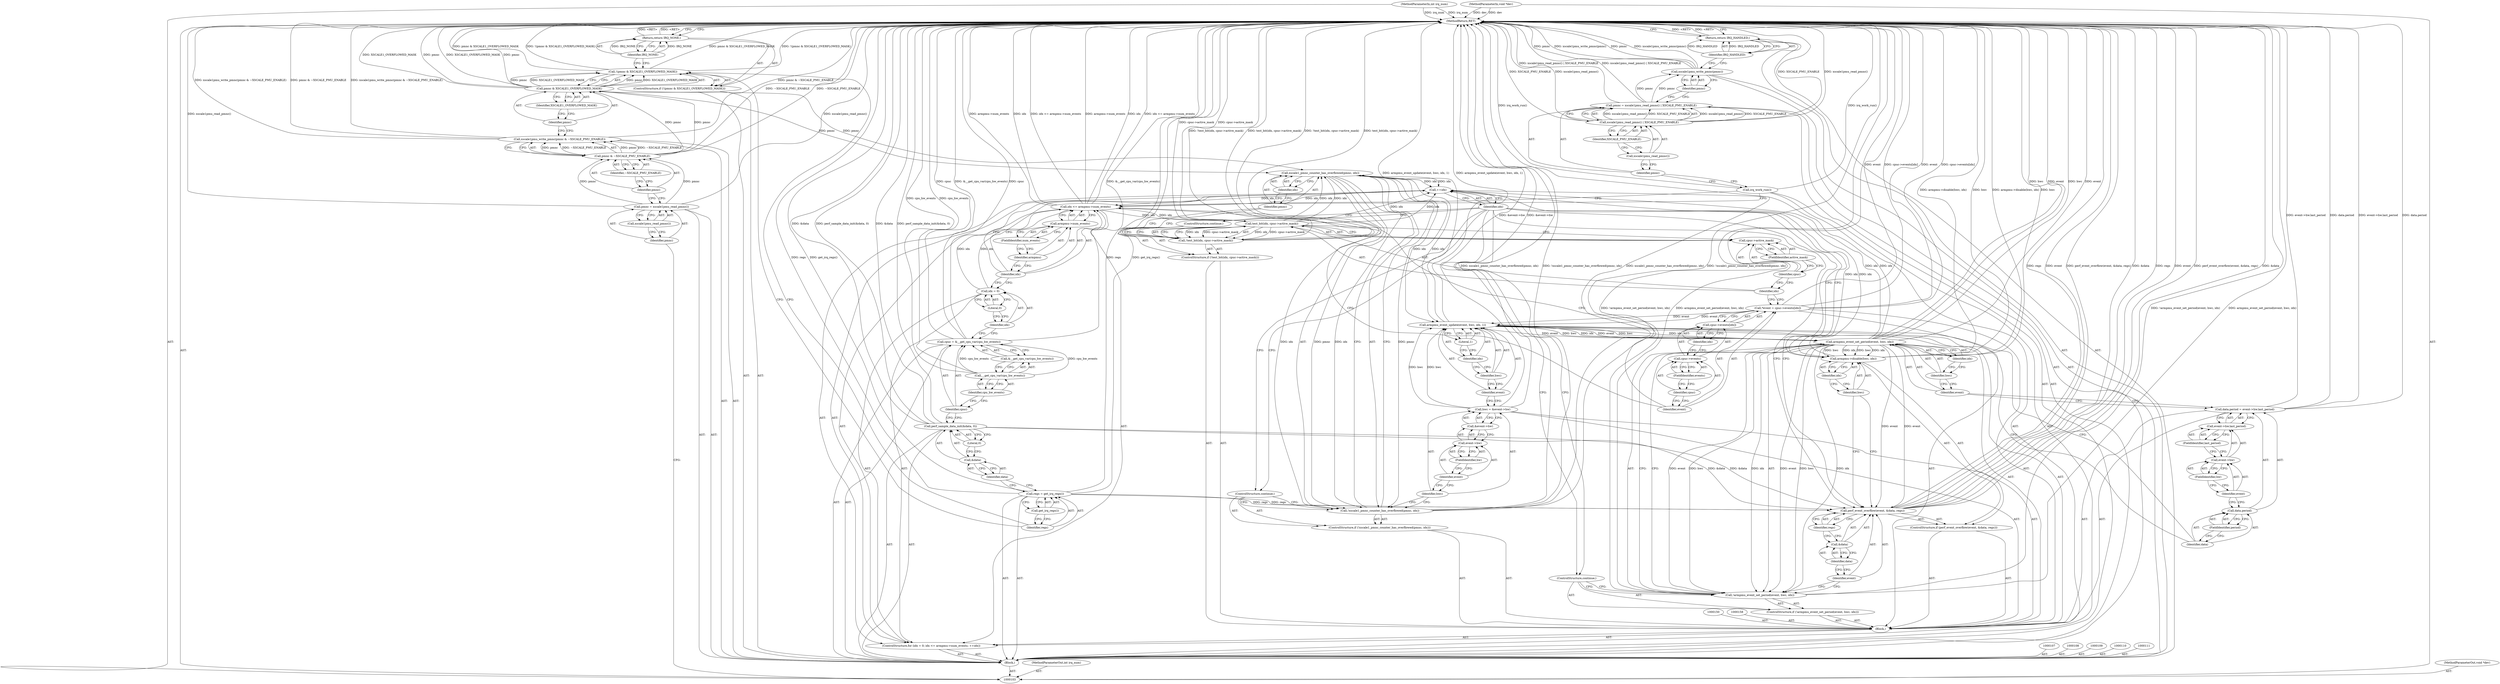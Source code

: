 digraph "0_linux_a8b0ca17b80e92faab46ee7179ba9e99ccb61233_2" {
"1000219" [label="(MethodReturn,RET)"];
"1000104" [label="(MethodParameterIn,int irq_num)"];
"1000334" [label="(MethodParameterOut,int irq_num)"];
"1000105" [label="(MethodParameterIn,void *dev)"];
"1000335" [label="(MethodParameterOut,void *dev)"];
"1000112" [label="(Call,pmnc = xscale1pmu_read_pmnc())"];
"1000113" [label="(Identifier,pmnc)"];
"1000114" [label="(Call,xscale1pmu_read_pmnc())"];
"1000106" [label="(Block,)"];
"1000115" [label="(Call,xscale1pmu_write_pmnc(pmnc & ~XSCALE_PMU_ENABLE))"];
"1000116" [label="(Call,pmnc & ~XSCALE_PMU_ENABLE)"];
"1000117" [label="(Identifier,pmnc)"];
"1000118" [label="(Identifier,~XSCALE_PMU_ENABLE)"];
"1000119" [label="(ControlStructure,if (!(pmnc & XSCALE1_OVERFLOWED_MASK)))"];
"1000123" [label="(Identifier,XSCALE1_OVERFLOWED_MASK)"];
"1000120" [label="(Call,!(pmnc & XSCALE1_OVERFLOWED_MASK))"];
"1000121" [label="(Call,pmnc & XSCALE1_OVERFLOWED_MASK)"];
"1000122" [label="(Identifier,pmnc)"];
"1000124" [label="(Return,return IRQ_NONE;)"];
"1000125" [label="(Identifier,IRQ_NONE)"];
"1000126" [label="(Call,regs = get_irq_regs())"];
"1000127" [label="(Identifier,regs)"];
"1000128" [label="(Call,get_irq_regs())"];
"1000129" [label="(Call,perf_sample_data_init(&data, 0))"];
"1000130" [label="(Call,&data)"];
"1000131" [label="(Identifier,data)"];
"1000132" [label="(Literal,0)"];
"1000133" [label="(Call,cpuc = &__get_cpu_var(cpu_hw_events))"];
"1000134" [label="(Identifier,cpuc)"];
"1000137" [label="(Identifier,cpu_hw_events)"];
"1000135" [label="(Call,&__get_cpu_var(cpu_hw_events))"];
"1000136" [label="(Call,__get_cpu_var(cpu_hw_events))"];
"1000138" [label="(ControlStructure,for (idx = 0; idx <= armpmu->num_events; ++idx))"];
"1000141" [label="(Literal,0)"];
"1000142" [label="(Call,idx <= armpmu->num_events)"];
"1000143" [label="(Identifier,idx)"];
"1000144" [label="(Call,armpmu->num_events)"];
"1000145" [label="(Identifier,armpmu)"];
"1000146" [label="(FieldIdentifier,num_events)"];
"1000147" [label="(Call,++idx)"];
"1000148" [label="(Identifier,idx)"];
"1000139" [label="(Call,idx = 0)"];
"1000140" [label="(Identifier,idx)"];
"1000151" [label="(Call,*event = cpuc->events[idx])"];
"1000152" [label="(Identifier,event)"];
"1000153" [label="(Call,cpuc->events[idx])"];
"1000154" [label="(Call,cpuc->events)"];
"1000155" [label="(Identifier,cpuc)"];
"1000156" [label="(FieldIdentifier,events)"];
"1000157" [label="(Identifier,idx)"];
"1000149" [label="(Block,)"];
"1000162" [label="(Identifier,idx)"];
"1000159" [label="(ControlStructure,if (!test_bit(idx, cpuc->active_mask)))"];
"1000163" [label="(Call,cpuc->active_mask)"];
"1000164" [label="(Identifier,cpuc)"];
"1000165" [label="(FieldIdentifier,active_mask)"];
"1000160" [label="(Call,!test_bit(idx, cpuc->active_mask))"];
"1000161" [label="(Call,test_bit(idx, cpuc->active_mask))"];
"1000166" [label="(ControlStructure,continue;)"];
"1000167" [label="(ControlStructure,if (!xscale1_pmnc_counter_has_overflowed(pmnc, idx)))"];
"1000170" [label="(Identifier,pmnc)"];
"1000171" [label="(Identifier,idx)"];
"1000168" [label="(Call,!xscale1_pmnc_counter_has_overflowed(pmnc, idx))"];
"1000169" [label="(Call,xscale1_pmnc_counter_has_overflowed(pmnc, idx))"];
"1000172" [label="(ControlStructure,continue;)"];
"1000178" [label="(FieldIdentifier,hw)"];
"1000173" [label="(Call,hwc = &event->hw)"];
"1000174" [label="(Identifier,hwc)"];
"1000175" [label="(Call,&event->hw)"];
"1000176" [label="(Call,event->hw)"];
"1000177" [label="(Identifier,event)"];
"1000179" [label="(Call,armpmu_event_update(event, hwc, idx, 1))"];
"1000180" [label="(Identifier,event)"];
"1000181" [label="(Identifier,hwc)"];
"1000182" [label="(Identifier,idx)"];
"1000183" [label="(Literal,1)"];
"1000188" [label="(Call,event->hw.last_period)"];
"1000189" [label="(Call,event->hw)"];
"1000190" [label="(Identifier,event)"];
"1000184" [label="(Call,data.period = event->hw.last_period)"];
"1000185" [label="(Call,data.period)"];
"1000186" [label="(Identifier,data)"];
"1000191" [label="(FieldIdentifier,hw)"];
"1000192" [label="(FieldIdentifier,last_period)"];
"1000187" [label="(FieldIdentifier,period)"];
"1000193" [label="(ControlStructure,if (!armpmu_event_set_period(event, hwc, idx)))"];
"1000196" [label="(Identifier,event)"];
"1000197" [label="(Identifier,hwc)"];
"1000198" [label="(Identifier,idx)"];
"1000194" [label="(Call,!armpmu_event_set_period(event, hwc, idx))"];
"1000195" [label="(Call,armpmu_event_set_period(event, hwc, idx))"];
"1000199" [label="(ControlStructure,continue;)"];
"1000200" [label="(ControlStructure,if (perf_event_overflow(event, &data, regs)))"];
"1000202" [label="(Identifier,event)"];
"1000203" [label="(Call,&data)"];
"1000204" [label="(Identifier,data)"];
"1000205" [label="(Identifier,regs)"];
"1000201" [label="(Call,perf_event_overflow(event, &data, regs))"];
"1000207" [label="(Identifier,hwc)"];
"1000208" [label="(Identifier,idx)"];
"1000206" [label="(Call,armpmu->disable(hwc, idx))"];
"1000209" [label="(Call,irq_work_run())"];
"1000210" [label="(Call,pmnc = xscale1pmu_read_pmnc() | XSCALE_PMU_ENABLE)"];
"1000211" [label="(Identifier,pmnc)"];
"1000214" [label="(Identifier,XSCALE_PMU_ENABLE)"];
"1000212" [label="(Call,xscale1pmu_read_pmnc() | XSCALE_PMU_ENABLE)"];
"1000213" [label="(Call,xscale1pmu_read_pmnc())"];
"1000215" [label="(Call,xscale1pmu_write_pmnc(pmnc))"];
"1000216" [label="(Identifier,pmnc)"];
"1000217" [label="(Return,return IRQ_HANDLED;)"];
"1000218" [label="(Identifier,IRQ_HANDLED)"];
"1000219" -> "1000103"  [label="AST: "];
"1000219" -> "1000124"  [label="CFG: "];
"1000219" -> "1000217"  [label="CFG: "];
"1000124" -> "1000219"  [label="DDG: <RET>"];
"1000217" -> "1000219"  [label="DDG: <RET>"];
"1000184" -> "1000219"  [label="DDG: event->hw.last_period"];
"1000184" -> "1000219"  [label="DDG: data.period"];
"1000142" -> "1000219"  [label="DDG: idx <= armpmu->num_events"];
"1000142" -> "1000219"  [label="DDG: armpmu->num_events"];
"1000142" -> "1000219"  [label="DDG: idx"];
"1000209" -> "1000219"  [label="DDG: irq_work_run()"];
"1000168" -> "1000219"  [label="DDG: xscale1_pmnc_counter_has_overflowed(pmnc, idx)"];
"1000168" -> "1000219"  [label="DDG: !xscale1_pmnc_counter_has_overflowed(pmnc, idx)"];
"1000215" -> "1000219"  [label="DDG: pmnc"];
"1000215" -> "1000219"  [label="DDG: xscale1pmu_write_pmnc(pmnc)"];
"1000105" -> "1000219"  [label="DDG: dev"];
"1000116" -> "1000219"  [label="DDG: ~XSCALE_PMU_ENABLE"];
"1000210" -> "1000219"  [label="DDG: xscale1pmu_read_pmnc() | XSCALE_PMU_ENABLE"];
"1000195" -> "1000219"  [label="DDG: hwc"];
"1000195" -> "1000219"  [label="DDG: event"];
"1000126" -> "1000219"  [label="DDG: get_irq_regs()"];
"1000126" -> "1000219"  [label="DDG: regs"];
"1000201" -> "1000219"  [label="DDG: regs"];
"1000201" -> "1000219"  [label="DDG: event"];
"1000201" -> "1000219"  [label="DDG: perf_event_overflow(event, &data, regs)"];
"1000201" -> "1000219"  [label="DDG: &data"];
"1000129" -> "1000219"  [label="DDG: &data"];
"1000129" -> "1000219"  [label="DDG: perf_sample_data_init(&data, 0)"];
"1000194" -> "1000219"  [label="DDG: !armpmu_event_set_period(event, hwc, idx)"];
"1000194" -> "1000219"  [label="DDG: armpmu_event_set_period(event, hwc, idx)"];
"1000179" -> "1000219"  [label="DDG: armpmu_event_update(event, hwc, idx, 1)"];
"1000104" -> "1000219"  [label="DDG: irq_num"];
"1000112" -> "1000219"  [label="DDG: xscale1pmu_read_pmnc()"];
"1000160" -> "1000219"  [label="DDG: !test_bit(idx, cpuc->active_mask)"];
"1000160" -> "1000219"  [label="DDG: test_bit(idx, cpuc->active_mask)"];
"1000212" -> "1000219"  [label="DDG: XSCALE_PMU_ENABLE"];
"1000212" -> "1000219"  [label="DDG: xscale1pmu_read_pmnc()"];
"1000206" -> "1000219"  [label="DDG: armpmu->disable(hwc, idx)"];
"1000206" -> "1000219"  [label="DDG: hwc"];
"1000121" -> "1000219"  [label="DDG: XSCALE1_OVERFLOWED_MASK"];
"1000121" -> "1000219"  [label="DDG: pmnc"];
"1000151" -> "1000219"  [label="DDG: event"];
"1000151" -> "1000219"  [label="DDG: cpuc->events[idx]"];
"1000133" -> "1000219"  [label="DDG: cpuc"];
"1000133" -> "1000219"  [label="DDG: &__get_cpu_var(cpu_hw_events)"];
"1000115" -> "1000219"  [label="DDG: xscale1pmu_write_pmnc(pmnc & ~XSCALE_PMU_ENABLE)"];
"1000115" -> "1000219"  [label="DDG: pmnc & ~XSCALE_PMU_ENABLE"];
"1000120" -> "1000219"  [label="DDG: pmnc & XSCALE1_OVERFLOWED_MASK"];
"1000120" -> "1000219"  [label="DDG: !(pmnc & XSCALE1_OVERFLOWED_MASK)"];
"1000161" -> "1000219"  [label="DDG: cpuc->active_mask"];
"1000136" -> "1000219"  [label="DDG: cpu_hw_events"];
"1000173" -> "1000219"  [label="DDG: &event->hw"];
"1000104" -> "1000103"  [label="AST: "];
"1000104" -> "1000219"  [label="DDG: irq_num"];
"1000334" -> "1000103"  [label="AST: "];
"1000105" -> "1000103"  [label="AST: "];
"1000105" -> "1000219"  [label="DDG: dev"];
"1000335" -> "1000103"  [label="AST: "];
"1000112" -> "1000106"  [label="AST: "];
"1000112" -> "1000114"  [label="CFG: "];
"1000113" -> "1000112"  [label="AST: "];
"1000114" -> "1000112"  [label="AST: "];
"1000117" -> "1000112"  [label="CFG: "];
"1000112" -> "1000219"  [label="DDG: xscale1pmu_read_pmnc()"];
"1000112" -> "1000116"  [label="DDG: pmnc"];
"1000113" -> "1000112"  [label="AST: "];
"1000113" -> "1000103"  [label="CFG: "];
"1000114" -> "1000113"  [label="CFG: "];
"1000114" -> "1000112"  [label="AST: "];
"1000114" -> "1000113"  [label="CFG: "];
"1000112" -> "1000114"  [label="CFG: "];
"1000106" -> "1000103"  [label="AST: "];
"1000107" -> "1000106"  [label="AST: "];
"1000108" -> "1000106"  [label="AST: "];
"1000109" -> "1000106"  [label="AST: "];
"1000110" -> "1000106"  [label="AST: "];
"1000111" -> "1000106"  [label="AST: "];
"1000112" -> "1000106"  [label="AST: "];
"1000115" -> "1000106"  [label="AST: "];
"1000119" -> "1000106"  [label="AST: "];
"1000126" -> "1000106"  [label="AST: "];
"1000129" -> "1000106"  [label="AST: "];
"1000133" -> "1000106"  [label="AST: "];
"1000138" -> "1000106"  [label="AST: "];
"1000209" -> "1000106"  [label="AST: "];
"1000210" -> "1000106"  [label="AST: "];
"1000215" -> "1000106"  [label="AST: "];
"1000217" -> "1000106"  [label="AST: "];
"1000115" -> "1000106"  [label="AST: "];
"1000115" -> "1000116"  [label="CFG: "];
"1000116" -> "1000115"  [label="AST: "];
"1000122" -> "1000115"  [label="CFG: "];
"1000115" -> "1000219"  [label="DDG: xscale1pmu_write_pmnc(pmnc & ~XSCALE_PMU_ENABLE)"];
"1000115" -> "1000219"  [label="DDG: pmnc & ~XSCALE_PMU_ENABLE"];
"1000116" -> "1000115"  [label="DDG: pmnc"];
"1000116" -> "1000115"  [label="DDG: ~XSCALE_PMU_ENABLE"];
"1000116" -> "1000115"  [label="AST: "];
"1000116" -> "1000118"  [label="CFG: "];
"1000117" -> "1000116"  [label="AST: "];
"1000118" -> "1000116"  [label="AST: "];
"1000115" -> "1000116"  [label="CFG: "];
"1000116" -> "1000219"  [label="DDG: ~XSCALE_PMU_ENABLE"];
"1000116" -> "1000115"  [label="DDG: pmnc"];
"1000116" -> "1000115"  [label="DDG: ~XSCALE_PMU_ENABLE"];
"1000112" -> "1000116"  [label="DDG: pmnc"];
"1000116" -> "1000121"  [label="DDG: pmnc"];
"1000117" -> "1000116"  [label="AST: "];
"1000117" -> "1000112"  [label="CFG: "];
"1000118" -> "1000117"  [label="CFG: "];
"1000118" -> "1000116"  [label="AST: "];
"1000118" -> "1000117"  [label="CFG: "];
"1000116" -> "1000118"  [label="CFG: "];
"1000119" -> "1000106"  [label="AST: "];
"1000120" -> "1000119"  [label="AST: "];
"1000124" -> "1000119"  [label="AST: "];
"1000123" -> "1000121"  [label="AST: "];
"1000123" -> "1000122"  [label="CFG: "];
"1000121" -> "1000123"  [label="CFG: "];
"1000120" -> "1000119"  [label="AST: "];
"1000120" -> "1000121"  [label="CFG: "];
"1000121" -> "1000120"  [label="AST: "];
"1000125" -> "1000120"  [label="CFG: "];
"1000127" -> "1000120"  [label="CFG: "];
"1000120" -> "1000219"  [label="DDG: pmnc & XSCALE1_OVERFLOWED_MASK"];
"1000120" -> "1000219"  [label="DDG: !(pmnc & XSCALE1_OVERFLOWED_MASK)"];
"1000121" -> "1000120"  [label="DDG: pmnc"];
"1000121" -> "1000120"  [label="DDG: XSCALE1_OVERFLOWED_MASK"];
"1000121" -> "1000120"  [label="AST: "];
"1000121" -> "1000123"  [label="CFG: "];
"1000122" -> "1000121"  [label="AST: "];
"1000123" -> "1000121"  [label="AST: "];
"1000120" -> "1000121"  [label="CFG: "];
"1000121" -> "1000219"  [label="DDG: XSCALE1_OVERFLOWED_MASK"];
"1000121" -> "1000219"  [label="DDG: pmnc"];
"1000121" -> "1000120"  [label="DDG: pmnc"];
"1000121" -> "1000120"  [label="DDG: XSCALE1_OVERFLOWED_MASK"];
"1000116" -> "1000121"  [label="DDG: pmnc"];
"1000121" -> "1000169"  [label="DDG: pmnc"];
"1000122" -> "1000121"  [label="AST: "];
"1000122" -> "1000115"  [label="CFG: "];
"1000123" -> "1000122"  [label="CFG: "];
"1000124" -> "1000119"  [label="AST: "];
"1000124" -> "1000125"  [label="CFG: "];
"1000125" -> "1000124"  [label="AST: "];
"1000219" -> "1000124"  [label="CFG: "];
"1000124" -> "1000219"  [label="DDG: <RET>"];
"1000125" -> "1000124"  [label="DDG: IRQ_NONE"];
"1000125" -> "1000124"  [label="AST: "];
"1000125" -> "1000120"  [label="CFG: "];
"1000124" -> "1000125"  [label="CFG: "];
"1000125" -> "1000124"  [label="DDG: IRQ_NONE"];
"1000126" -> "1000106"  [label="AST: "];
"1000126" -> "1000128"  [label="CFG: "];
"1000127" -> "1000126"  [label="AST: "];
"1000128" -> "1000126"  [label="AST: "];
"1000131" -> "1000126"  [label="CFG: "];
"1000126" -> "1000219"  [label="DDG: get_irq_regs()"];
"1000126" -> "1000219"  [label="DDG: regs"];
"1000126" -> "1000201"  [label="DDG: regs"];
"1000127" -> "1000126"  [label="AST: "];
"1000127" -> "1000120"  [label="CFG: "];
"1000128" -> "1000127"  [label="CFG: "];
"1000128" -> "1000126"  [label="AST: "];
"1000128" -> "1000127"  [label="CFG: "];
"1000126" -> "1000128"  [label="CFG: "];
"1000129" -> "1000106"  [label="AST: "];
"1000129" -> "1000132"  [label="CFG: "];
"1000130" -> "1000129"  [label="AST: "];
"1000132" -> "1000129"  [label="AST: "];
"1000134" -> "1000129"  [label="CFG: "];
"1000129" -> "1000219"  [label="DDG: &data"];
"1000129" -> "1000219"  [label="DDG: perf_sample_data_init(&data, 0)"];
"1000129" -> "1000201"  [label="DDG: &data"];
"1000130" -> "1000129"  [label="AST: "];
"1000130" -> "1000131"  [label="CFG: "];
"1000131" -> "1000130"  [label="AST: "];
"1000132" -> "1000130"  [label="CFG: "];
"1000131" -> "1000130"  [label="AST: "];
"1000131" -> "1000126"  [label="CFG: "];
"1000130" -> "1000131"  [label="CFG: "];
"1000132" -> "1000129"  [label="AST: "];
"1000132" -> "1000130"  [label="CFG: "];
"1000129" -> "1000132"  [label="CFG: "];
"1000133" -> "1000106"  [label="AST: "];
"1000133" -> "1000135"  [label="CFG: "];
"1000134" -> "1000133"  [label="AST: "];
"1000135" -> "1000133"  [label="AST: "];
"1000140" -> "1000133"  [label="CFG: "];
"1000133" -> "1000219"  [label="DDG: cpuc"];
"1000133" -> "1000219"  [label="DDG: &__get_cpu_var(cpu_hw_events)"];
"1000136" -> "1000133"  [label="DDG: cpu_hw_events"];
"1000134" -> "1000133"  [label="AST: "];
"1000134" -> "1000129"  [label="CFG: "];
"1000137" -> "1000134"  [label="CFG: "];
"1000137" -> "1000136"  [label="AST: "];
"1000137" -> "1000134"  [label="CFG: "];
"1000136" -> "1000137"  [label="CFG: "];
"1000135" -> "1000133"  [label="AST: "];
"1000135" -> "1000136"  [label="CFG: "];
"1000136" -> "1000135"  [label="AST: "];
"1000133" -> "1000135"  [label="CFG: "];
"1000136" -> "1000135"  [label="AST: "];
"1000136" -> "1000137"  [label="CFG: "];
"1000137" -> "1000136"  [label="AST: "];
"1000135" -> "1000136"  [label="CFG: "];
"1000136" -> "1000219"  [label="DDG: cpu_hw_events"];
"1000136" -> "1000133"  [label="DDG: cpu_hw_events"];
"1000138" -> "1000106"  [label="AST: "];
"1000139" -> "1000138"  [label="AST: "];
"1000142" -> "1000138"  [label="AST: "];
"1000147" -> "1000138"  [label="AST: "];
"1000149" -> "1000138"  [label="AST: "];
"1000141" -> "1000139"  [label="AST: "];
"1000141" -> "1000140"  [label="CFG: "];
"1000139" -> "1000141"  [label="CFG: "];
"1000142" -> "1000138"  [label="AST: "];
"1000142" -> "1000144"  [label="CFG: "];
"1000143" -> "1000142"  [label="AST: "];
"1000144" -> "1000142"  [label="AST: "];
"1000152" -> "1000142"  [label="CFG: "];
"1000209" -> "1000142"  [label="CFG: "];
"1000142" -> "1000219"  [label="DDG: idx <= armpmu->num_events"];
"1000142" -> "1000219"  [label="DDG: armpmu->num_events"];
"1000142" -> "1000219"  [label="DDG: idx"];
"1000139" -> "1000142"  [label="DDG: idx"];
"1000147" -> "1000142"  [label="DDG: idx"];
"1000142" -> "1000161"  [label="DDG: idx"];
"1000143" -> "1000142"  [label="AST: "];
"1000143" -> "1000139"  [label="CFG: "];
"1000143" -> "1000147"  [label="CFG: "];
"1000145" -> "1000143"  [label="CFG: "];
"1000144" -> "1000142"  [label="AST: "];
"1000144" -> "1000146"  [label="CFG: "];
"1000145" -> "1000144"  [label="AST: "];
"1000146" -> "1000144"  [label="AST: "];
"1000142" -> "1000144"  [label="CFG: "];
"1000145" -> "1000144"  [label="AST: "];
"1000145" -> "1000143"  [label="CFG: "];
"1000146" -> "1000145"  [label="CFG: "];
"1000146" -> "1000144"  [label="AST: "];
"1000146" -> "1000145"  [label="CFG: "];
"1000144" -> "1000146"  [label="CFG: "];
"1000147" -> "1000138"  [label="AST: "];
"1000147" -> "1000148"  [label="CFG: "];
"1000148" -> "1000147"  [label="AST: "];
"1000143" -> "1000147"  [label="CFG: "];
"1000147" -> "1000142"  [label="DDG: idx"];
"1000206" -> "1000147"  [label="DDG: idx"];
"1000169" -> "1000147"  [label="DDG: idx"];
"1000161" -> "1000147"  [label="DDG: idx"];
"1000195" -> "1000147"  [label="DDG: idx"];
"1000148" -> "1000147"  [label="AST: "];
"1000148" -> "1000166"  [label="CFG: "];
"1000148" -> "1000172"  [label="CFG: "];
"1000148" -> "1000199"  [label="CFG: "];
"1000148" -> "1000206"  [label="CFG: "];
"1000148" -> "1000201"  [label="CFG: "];
"1000147" -> "1000148"  [label="CFG: "];
"1000139" -> "1000138"  [label="AST: "];
"1000139" -> "1000141"  [label="CFG: "];
"1000140" -> "1000139"  [label="AST: "];
"1000141" -> "1000139"  [label="AST: "];
"1000143" -> "1000139"  [label="CFG: "];
"1000139" -> "1000142"  [label="DDG: idx"];
"1000140" -> "1000139"  [label="AST: "];
"1000140" -> "1000133"  [label="CFG: "];
"1000141" -> "1000140"  [label="CFG: "];
"1000151" -> "1000149"  [label="AST: "];
"1000151" -> "1000153"  [label="CFG: "];
"1000152" -> "1000151"  [label="AST: "];
"1000153" -> "1000151"  [label="AST: "];
"1000162" -> "1000151"  [label="CFG: "];
"1000151" -> "1000219"  [label="DDG: event"];
"1000151" -> "1000219"  [label="DDG: cpuc->events[idx]"];
"1000151" -> "1000179"  [label="DDG: event"];
"1000152" -> "1000151"  [label="AST: "];
"1000152" -> "1000142"  [label="CFG: "];
"1000155" -> "1000152"  [label="CFG: "];
"1000153" -> "1000151"  [label="AST: "];
"1000153" -> "1000157"  [label="CFG: "];
"1000154" -> "1000153"  [label="AST: "];
"1000157" -> "1000153"  [label="AST: "];
"1000151" -> "1000153"  [label="CFG: "];
"1000154" -> "1000153"  [label="AST: "];
"1000154" -> "1000156"  [label="CFG: "];
"1000155" -> "1000154"  [label="AST: "];
"1000156" -> "1000154"  [label="AST: "];
"1000157" -> "1000154"  [label="CFG: "];
"1000155" -> "1000154"  [label="AST: "];
"1000155" -> "1000152"  [label="CFG: "];
"1000156" -> "1000155"  [label="CFG: "];
"1000156" -> "1000154"  [label="AST: "];
"1000156" -> "1000155"  [label="CFG: "];
"1000154" -> "1000156"  [label="CFG: "];
"1000157" -> "1000153"  [label="AST: "];
"1000157" -> "1000154"  [label="CFG: "];
"1000153" -> "1000157"  [label="CFG: "];
"1000149" -> "1000138"  [label="AST: "];
"1000150" -> "1000149"  [label="AST: "];
"1000151" -> "1000149"  [label="AST: "];
"1000158" -> "1000149"  [label="AST: "];
"1000159" -> "1000149"  [label="AST: "];
"1000167" -> "1000149"  [label="AST: "];
"1000173" -> "1000149"  [label="AST: "];
"1000179" -> "1000149"  [label="AST: "];
"1000184" -> "1000149"  [label="AST: "];
"1000193" -> "1000149"  [label="AST: "];
"1000200" -> "1000149"  [label="AST: "];
"1000162" -> "1000161"  [label="AST: "];
"1000162" -> "1000151"  [label="CFG: "];
"1000164" -> "1000162"  [label="CFG: "];
"1000159" -> "1000149"  [label="AST: "];
"1000160" -> "1000159"  [label="AST: "];
"1000166" -> "1000159"  [label="AST: "];
"1000163" -> "1000161"  [label="AST: "];
"1000163" -> "1000165"  [label="CFG: "];
"1000164" -> "1000163"  [label="AST: "];
"1000165" -> "1000163"  [label="AST: "];
"1000161" -> "1000163"  [label="CFG: "];
"1000164" -> "1000163"  [label="AST: "];
"1000164" -> "1000162"  [label="CFG: "];
"1000165" -> "1000164"  [label="CFG: "];
"1000165" -> "1000163"  [label="AST: "];
"1000165" -> "1000164"  [label="CFG: "];
"1000163" -> "1000165"  [label="CFG: "];
"1000160" -> "1000159"  [label="AST: "];
"1000160" -> "1000161"  [label="CFG: "];
"1000161" -> "1000160"  [label="AST: "];
"1000166" -> "1000160"  [label="CFG: "];
"1000170" -> "1000160"  [label="CFG: "];
"1000160" -> "1000219"  [label="DDG: !test_bit(idx, cpuc->active_mask)"];
"1000160" -> "1000219"  [label="DDG: test_bit(idx, cpuc->active_mask)"];
"1000161" -> "1000160"  [label="DDG: idx"];
"1000161" -> "1000160"  [label="DDG: cpuc->active_mask"];
"1000161" -> "1000160"  [label="AST: "];
"1000161" -> "1000163"  [label="CFG: "];
"1000162" -> "1000161"  [label="AST: "];
"1000163" -> "1000161"  [label="AST: "];
"1000160" -> "1000161"  [label="CFG: "];
"1000161" -> "1000219"  [label="DDG: cpuc->active_mask"];
"1000161" -> "1000147"  [label="DDG: idx"];
"1000161" -> "1000160"  [label="DDG: idx"];
"1000161" -> "1000160"  [label="DDG: cpuc->active_mask"];
"1000142" -> "1000161"  [label="DDG: idx"];
"1000161" -> "1000169"  [label="DDG: idx"];
"1000166" -> "1000159"  [label="AST: "];
"1000166" -> "1000160"  [label="CFG: "];
"1000148" -> "1000166"  [label="CFG: "];
"1000167" -> "1000149"  [label="AST: "];
"1000168" -> "1000167"  [label="AST: "];
"1000172" -> "1000167"  [label="AST: "];
"1000170" -> "1000169"  [label="AST: "];
"1000170" -> "1000160"  [label="CFG: "];
"1000171" -> "1000170"  [label="CFG: "];
"1000171" -> "1000169"  [label="AST: "];
"1000171" -> "1000170"  [label="CFG: "];
"1000169" -> "1000171"  [label="CFG: "];
"1000168" -> "1000167"  [label="AST: "];
"1000168" -> "1000169"  [label="CFG: "];
"1000169" -> "1000168"  [label="AST: "];
"1000172" -> "1000168"  [label="CFG: "];
"1000174" -> "1000168"  [label="CFG: "];
"1000168" -> "1000219"  [label="DDG: xscale1_pmnc_counter_has_overflowed(pmnc, idx)"];
"1000168" -> "1000219"  [label="DDG: !xscale1_pmnc_counter_has_overflowed(pmnc, idx)"];
"1000169" -> "1000168"  [label="DDG: pmnc"];
"1000169" -> "1000168"  [label="DDG: idx"];
"1000169" -> "1000168"  [label="AST: "];
"1000169" -> "1000171"  [label="CFG: "];
"1000170" -> "1000169"  [label="AST: "];
"1000171" -> "1000169"  [label="AST: "];
"1000168" -> "1000169"  [label="CFG: "];
"1000169" -> "1000147"  [label="DDG: idx"];
"1000169" -> "1000168"  [label="DDG: pmnc"];
"1000169" -> "1000168"  [label="DDG: idx"];
"1000121" -> "1000169"  [label="DDG: pmnc"];
"1000161" -> "1000169"  [label="DDG: idx"];
"1000169" -> "1000179"  [label="DDG: idx"];
"1000172" -> "1000167"  [label="AST: "];
"1000172" -> "1000168"  [label="CFG: "];
"1000148" -> "1000172"  [label="CFG: "];
"1000178" -> "1000176"  [label="AST: "];
"1000178" -> "1000177"  [label="CFG: "];
"1000176" -> "1000178"  [label="CFG: "];
"1000173" -> "1000149"  [label="AST: "];
"1000173" -> "1000175"  [label="CFG: "];
"1000174" -> "1000173"  [label="AST: "];
"1000175" -> "1000173"  [label="AST: "];
"1000180" -> "1000173"  [label="CFG: "];
"1000173" -> "1000219"  [label="DDG: &event->hw"];
"1000173" -> "1000179"  [label="DDG: hwc"];
"1000174" -> "1000173"  [label="AST: "];
"1000174" -> "1000168"  [label="CFG: "];
"1000177" -> "1000174"  [label="CFG: "];
"1000175" -> "1000173"  [label="AST: "];
"1000175" -> "1000176"  [label="CFG: "];
"1000176" -> "1000175"  [label="AST: "];
"1000173" -> "1000175"  [label="CFG: "];
"1000176" -> "1000175"  [label="AST: "];
"1000176" -> "1000178"  [label="CFG: "];
"1000177" -> "1000176"  [label="AST: "];
"1000178" -> "1000176"  [label="AST: "];
"1000175" -> "1000176"  [label="CFG: "];
"1000177" -> "1000176"  [label="AST: "];
"1000177" -> "1000174"  [label="CFG: "];
"1000178" -> "1000177"  [label="CFG: "];
"1000179" -> "1000149"  [label="AST: "];
"1000179" -> "1000183"  [label="CFG: "];
"1000180" -> "1000179"  [label="AST: "];
"1000181" -> "1000179"  [label="AST: "];
"1000182" -> "1000179"  [label="AST: "];
"1000183" -> "1000179"  [label="AST: "];
"1000186" -> "1000179"  [label="CFG: "];
"1000179" -> "1000219"  [label="DDG: armpmu_event_update(event, hwc, idx, 1)"];
"1000151" -> "1000179"  [label="DDG: event"];
"1000173" -> "1000179"  [label="DDG: hwc"];
"1000169" -> "1000179"  [label="DDG: idx"];
"1000179" -> "1000195"  [label="DDG: event"];
"1000179" -> "1000195"  [label="DDG: hwc"];
"1000179" -> "1000195"  [label="DDG: idx"];
"1000180" -> "1000179"  [label="AST: "];
"1000180" -> "1000173"  [label="CFG: "];
"1000181" -> "1000180"  [label="CFG: "];
"1000181" -> "1000179"  [label="AST: "];
"1000181" -> "1000180"  [label="CFG: "];
"1000182" -> "1000181"  [label="CFG: "];
"1000182" -> "1000179"  [label="AST: "];
"1000182" -> "1000181"  [label="CFG: "];
"1000183" -> "1000182"  [label="CFG: "];
"1000183" -> "1000179"  [label="AST: "];
"1000183" -> "1000182"  [label="CFG: "];
"1000179" -> "1000183"  [label="CFG: "];
"1000188" -> "1000184"  [label="AST: "];
"1000188" -> "1000192"  [label="CFG: "];
"1000189" -> "1000188"  [label="AST: "];
"1000192" -> "1000188"  [label="AST: "];
"1000184" -> "1000188"  [label="CFG: "];
"1000189" -> "1000188"  [label="AST: "];
"1000189" -> "1000191"  [label="CFG: "];
"1000190" -> "1000189"  [label="AST: "];
"1000191" -> "1000189"  [label="AST: "];
"1000192" -> "1000189"  [label="CFG: "];
"1000190" -> "1000189"  [label="AST: "];
"1000190" -> "1000185"  [label="CFG: "];
"1000191" -> "1000190"  [label="CFG: "];
"1000184" -> "1000149"  [label="AST: "];
"1000184" -> "1000188"  [label="CFG: "];
"1000185" -> "1000184"  [label="AST: "];
"1000188" -> "1000184"  [label="AST: "];
"1000196" -> "1000184"  [label="CFG: "];
"1000184" -> "1000219"  [label="DDG: event->hw.last_period"];
"1000184" -> "1000219"  [label="DDG: data.period"];
"1000185" -> "1000184"  [label="AST: "];
"1000185" -> "1000187"  [label="CFG: "];
"1000186" -> "1000185"  [label="AST: "];
"1000187" -> "1000185"  [label="AST: "];
"1000190" -> "1000185"  [label="CFG: "];
"1000186" -> "1000185"  [label="AST: "];
"1000186" -> "1000179"  [label="CFG: "];
"1000187" -> "1000186"  [label="CFG: "];
"1000191" -> "1000189"  [label="AST: "];
"1000191" -> "1000190"  [label="CFG: "];
"1000189" -> "1000191"  [label="CFG: "];
"1000192" -> "1000188"  [label="AST: "];
"1000192" -> "1000189"  [label="CFG: "];
"1000188" -> "1000192"  [label="CFG: "];
"1000187" -> "1000185"  [label="AST: "];
"1000187" -> "1000186"  [label="CFG: "];
"1000185" -> "1000187"  [label="CFG: "];
"1000193" -> "1000149"  [label="AST: "];
"1000194" -> "1000193"  [label="AST: "];
"1000199" -> "1000193"  [label="AST: "];
"1000196" -> "1000195"  [label="AST: "];
"1000196" -> "1000184"  [label="CFG: "];
"1000197" -> "1000196"  [label="CFG: "];
"1000197" -> "1000195"  [label="AST: "];
"1000197" -> "1000196"  [label="CFG: "];
"1000198" -> "1000197"  [label="CFG: "];
"1000198" -> "1000195"  [label="AST: "];
"1000198" -> "1000197"  [label="CFG: "];
"1000195" -> "1000198"  [label="CFG: "];
"1000194" -> "1000193"  [label="AST: "];
"1000194" -> "1000195"  [label="CFG: "];
"1000195" -> "1000194"  [label="AST: "];
"1000199" -> "1000194"  [label="CFG: "];
"1000202" -> "1000194"  [label="CFG: "];
"1000194" -> "1000219"  [label="DDG: !armpmu_event_set_period(event, hwc, idx)"];
"1000194" -> "1000219"  [label="DDG: armpmu_event_set_period(event, hwc, idx)"];
"1000195" -> "1000194"  [label="DDG: event"];
"1000195" -> "1000194"  [label="DDG: hwc"];
"1000195" -> "1000194"  [label="DDG: idx"];
"1000195" -> "1000194"  [label="AST: "];
"1000195" -> "1000198"  [label="CFG: "];
"1000196" -> "1000195"  [label="AST: "];
"1000197" -> "1000195"  [label="AST: "];
"1000198" -> "1000195"  [label="AST: "];
"1000194" -> "1000195"  [label="CFG: "];
"1000195" -> "1000219"  [label="DDG: hwc"];
"1000195" -> "1000219"  [label="DDG: event"];
"1000195" -> "1000147"  [label="DDG: idx"];
"1000195" -> "1000194"  [label="DDG: event"];
"1000195" -> "1000194"  [label="DDG: hwc"];
"1000195" -> "1000194"  [label="DDG: idx"];
"1000179" -> "1000195"  [label="DDG: event"];
"1000179" -> "1000195"  [label="DDG: hwc"];
"1000179" -> "1000195"  [label="DDG: idx"];
"1000195" -> "1000201"  [label="DDG: event"];
"1000195" -> "1000206"  [label="DDG: hwc"];
"1000195" -> "1000206"  [label="DDG: idx"];
"1000199" -> "1000193"  [label="AST: "];
"1000199" -> "1000194"  [label="CFG: "];
"1000148" -> "1000199"  [label="CFG: "];
"1000200" -> "1000149"  [label="AST: "];
"1000201" -> "1000200"  [label="AST: "];
"1000206" -> "1000200"  [label="AST: "];
"1000202" -> "1000201"  [label="AST: "];
"1000202" -> "1000194"  [label="CFG: "];
"1000204" -> "1000202"  [label="CFG: "];
"1000203" -> "1000201"  [label="AST: "];
"1000203" -> "1000204"  [label="CFG: "];
"1000204" -> "1000203"  [label="AST: "];
"1000205" -> "1000203"  [label="CFG: "];
"1000204" -> "1000203"  [label="AST: "];
"1000204" -> "1000202"  [label="CFG: "];
"1000203" -> "1000204"  [label="CFG: "];
"1000205" -> "1000201"  [label="AST: "];
"1000205" -> "1000203"  [label="CFG: "];
"1000201" -> "1000205"  [label="CFG: "];
"1000201" -> "1000200"  [label="AST: "];
"1000201" -> "1000205"  [label="CFG: "];
"1000202" -> "1000201"  [label="AST: "];
"1000203" -> "1000201"  [label="AST: "];
"1000205" -> "1000201"  [label="AST: "];
"1000207" -> "1000201"  [label="CFG: "];
"1000148" -> "1000201"  [label="CFG: "];
"1000201" -> "1000219"  [label="DDG: regs"];
"1000201" -> "1000219"  [label="DDG: event"];
"1000201" -> "1000219"  [label="DDG: perf_event_overflow(event, &data, regs)"];
"1000201" -> "1000219"  [label="DDG: &data"];
"1000195" -> "1000201"  [label="DDG: event"];
"1000129" -> "1000201"  [label="DDG: &data"];
"1000126" -> "1000201"  [label="DDG: regs"];
"1000207" -> "1000206"  [label="AST: "];
"1000207" -> "1000201"  [label="CFG: "];
"1000208" -> "1000207"  [label="CFG: "];
"1000208" -> "1000206"  [label="AST: "];
"1000208" -> "1000207"  [label="CFG: "];
"1000206" -> "1000208"  [label="CFG: "];
"1000206" -> "1000200"  [label="AST: "];
"1000206" -> "1000208"  [label="CFG: "];
"1000207" -> "1000206"  [label="AST: "];
"1000208" -> "1000206"  [label="AST: "];
"1000148" -> "1000206"  [label="CFG: "];
"1000206" -> "1000219"  [label="DDG: armpmu->disable(hwc, idx)"];
"1000206" -> "1000219"  [label="DDG: hwc"];
"1000206" -> "1000147"  [label="DDG: idx"];
"1000195" -> "1000206"  [label="DDG: hwc"];
"1000195" -> "1000206"  [label="DDG: idx"];
"1000209" -> "1000106"  [label="AST: "];
"1000209" -> "1000142"  [label="CFG: "];
"1000211" -> "1000209"  [label="CFG: "];
"1000209" -> "1000219"  [label="DDG: irq_work_run()"];
"1000210" -> "1000106"  [label="AST: "];
"1000210" -> "1000212"  [label="CFG: "];
"1000211" -> "1000210"  [label="AST: "];
"1000212" -> "1000210"  [label="AST: "];
"1000216" -> "1000210"  [label="CFG: "];
"1000210" -> "1000219"  [label="DDG: xscale1pmu_read_pmnc() | XSCALE_PMU_ENABLE"];
"1000212" -> "1000210"  [label="DDG: xscale1pmu_read_pmnc()"];
"1000212" -> "1000210"  [label="DDG: XSCALE_PMU_ENABLE"];
"1000210" -> "1000215"  [label="DDG: pmnc"];
"1000211" -> "1000210"  [label="AST: "];
"1000211" -> "1000209"  [label="CFG: "];
"1000213" -> "1000211"  [label="CFG: "];
"1000214" -> "1000212"  [label="AST: "];
"1000214" -> "1000213"  [label="CFG: "];
"1000212" -> "1000214"  [label="CFG: "];
"1000212" -> "1000210"  [label="AST: "];
"1000212" -> "1000214"  [label="CFG: "];
"1000213" -> "1000212"  [label="AST: "];
"1000214" -> "1000212"  [label="AST: "];
"1000210" -> "1000212"  [label="CFG: "];
"1000212" -> "1000219"  [label="DDG: XSCALE_PMU_ENABLE"];
"1000212" -> "1000219"  [label="DDG: xscale1pmu_read_pmnc()"];
"1000212" -> "1000210"  [label="DDG: xscale1pmu_read_pmnc()"];
"1000212" -> "1000210"  [label="DDG: XSCALE_PMU_ENABLE"];
"1000213" -> "1000212"  [label="AST: "];
"1000213" -> "1000211"  [label="CFG: "];
"1000214" -> "1000213"  [label="CFG: "];
"1000215" -> "1000106"  [label="AST: "];
"1000215" -> "1000216"  [label="CFG: "];
"1000216" -> "1000215"  [label="AST: "];
"1000218" -> "1000215"  [label="CFG: "];
"1000215" -> "1000219"  [label="DDG: pmnc"];
"1000215" -> "1000219"  [label="DDG: xscale1pmu_write_pmnc(pmnc)"];
"1000210" -> "1000215"  [label="DDG: pmnc"];
"1000216" -> "1000215"  [label="AST: "];
"1000216" -> "1000210"  [label="CFG: "];
"1000215" -> "1000216"  [label="CFG: "];
"1000217" -> "1000106"  [label="AST: "];
"1000217" -> "1000218"  [label="CFG: "];
"1000218" -> "1000217"  [label="AST: "];
"1000219" -> "1000217"  [label="CFG: "];
"1000217" -> "1000219"  [label="DDG: <RET>"];
"1000218" -> "1000217"  [label="DDG: IRQ_HANDLED"];
"1000218" -> "1000217"  [label="AST: "];
"1000218" -> "1000215"  [label="CFG: "];
"1000217" -> "1000218"  [label="CFG: "];
"1000218" -> "1000217"  [label="DDG: IRQ_HANDLED"];
}
